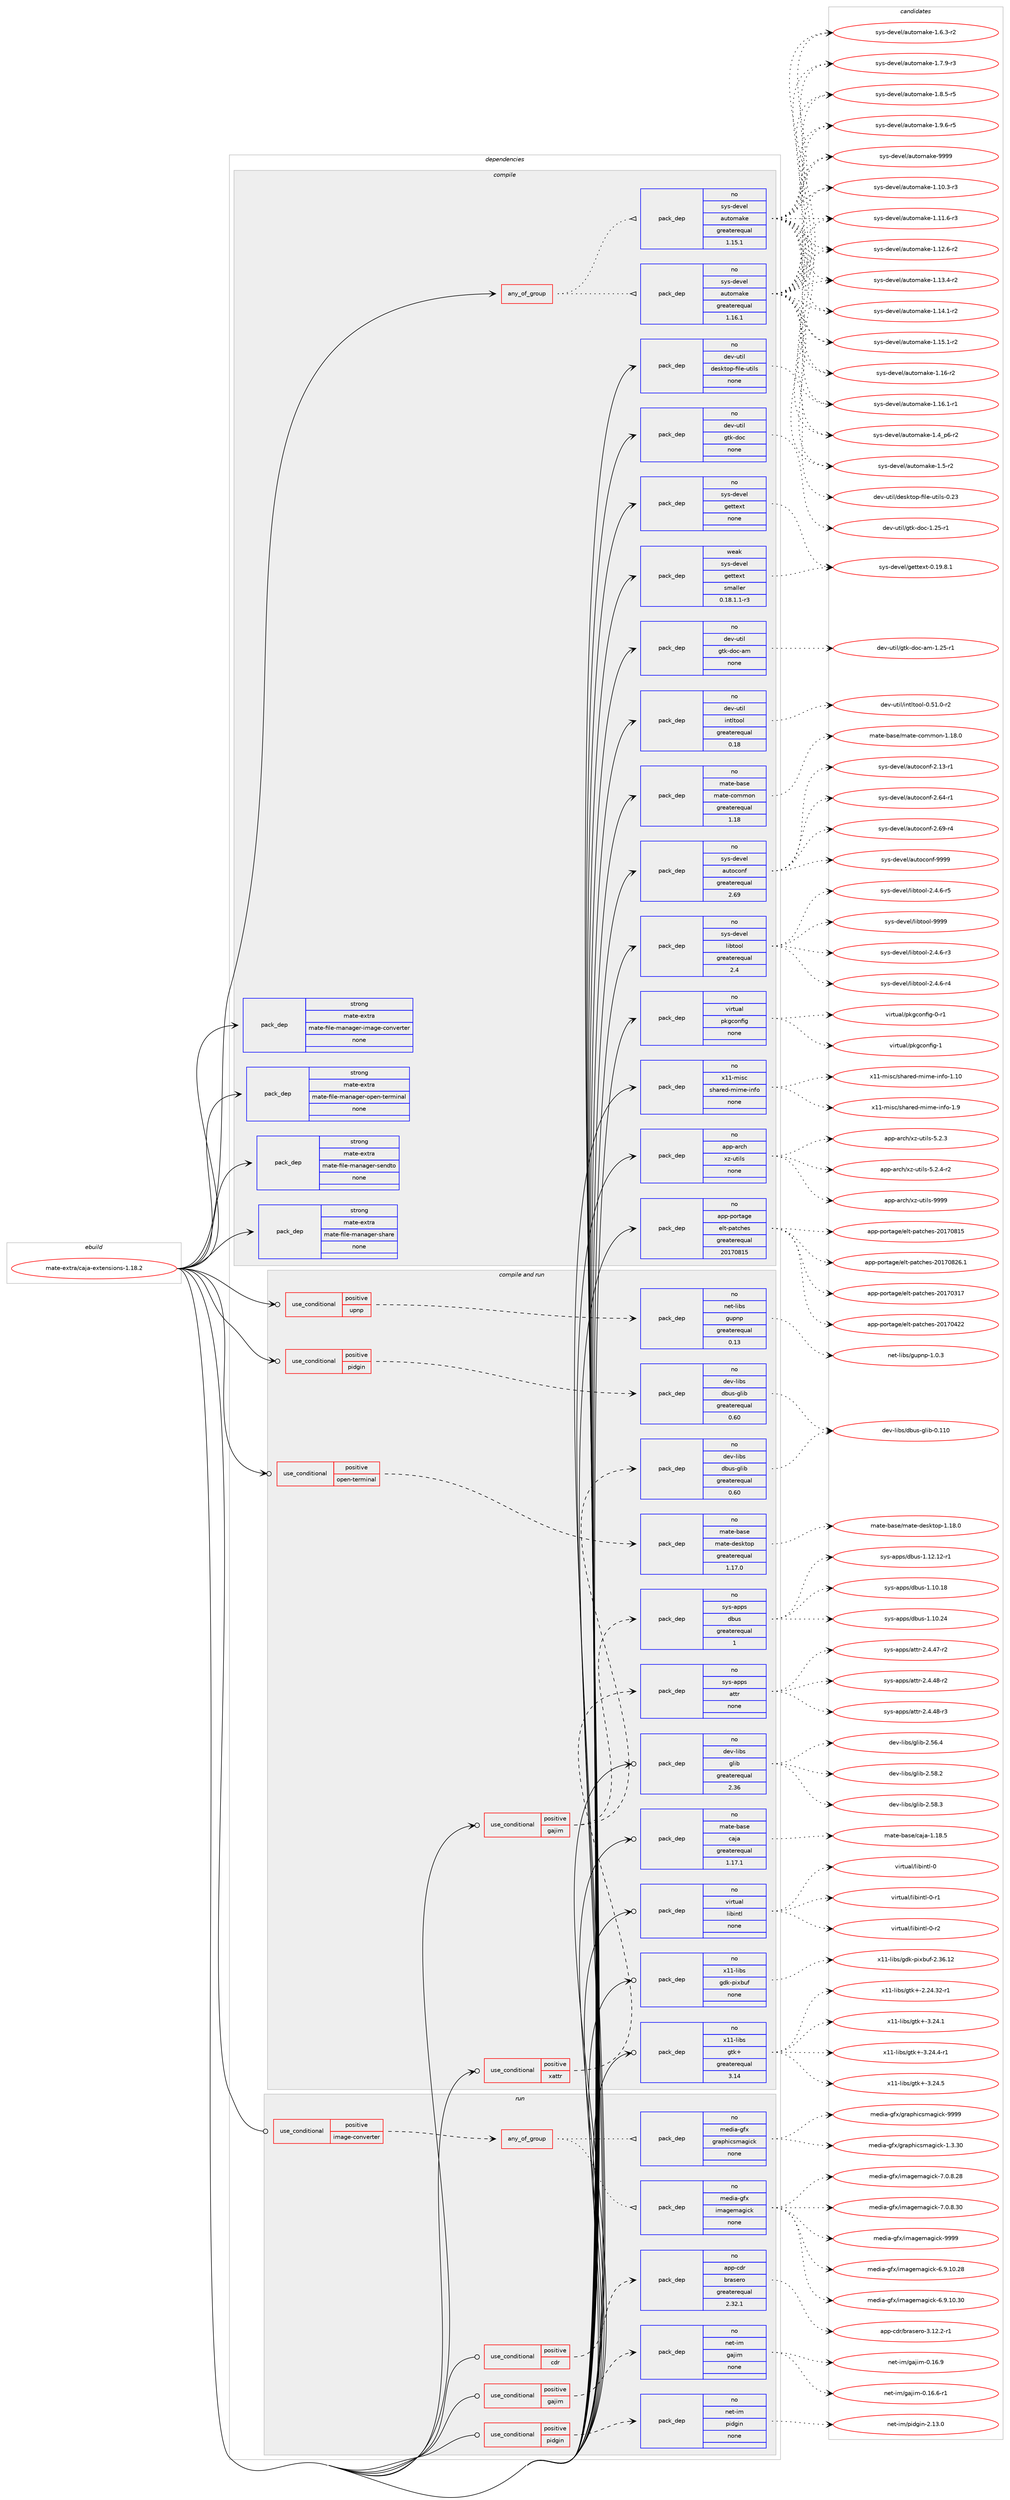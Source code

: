 digraph prolog {

# *************
# Graph options
# *************

newrank=true;
concentrate=true;
compound=true;
graph [rankdir=LR,fontname=Helvetica,fontsize=10,ranksep=1.5];#, ranksep=2.5, nodesep=0.2];
edge  [arrowhead=vee];
node  [fontname=Helvetica,fontsize=10];

# **********
# The ebuild
# **********

subgraph cluster_leftcol {
color=gray;
rank=same;
label=<<i>ebuild</i>>;
id [label="mate-extra/caja-extensions-1.18.2", color=red, width=4, href="../mate-extra/caja-extensions-1.18.2.svg"];
}

# ****************
# The dependencies
# ****************

subgraph cluster_midcol {
color=gray;
label=<<i>dependencies</i>>;
subgraph cluster_compile {
fillcolor="#eeeeee";
style=filled;
label=<<i>compile</i>>;
subgraph any24506 {
dependency1598253 [label=<<TABLE BORDER="0" CELLBORDER="1" CELLSPACING="0" CELLPADDING="4"><TR><TD CELLPADDING="10">any_of_group</TD></TR></TABLE>>, shape=none, color=red];subgraph pack1141616 {
dependency1598254 [label=<<TABLE BORDER="0" CELLBORDER="1" CELLSPACING="0" CELLPADDING="4" WIDTH="220"><TR><TD ROWSPAN="6" CELLPADDING="30">pack_dep</TD></TR><TR><TD WIDTH="110">no</TD></TR><TR><TD>sys-devel</TD></TR><TR><TD>automake</TD></TR><TR><TD>greaterequal</TD></TR><TR><TD>1.16.1</TD></TR></TABLE>>, shape=none, color=blue];
}
dependency1598253:e -> dependency1598254:w [weight=20,style="dotted",arrowhead="oinv"];
subgraph pack1141617 {
dependency1598255 [label=<<TABLE BORDER="0" CELLBORDER="1" CELLSPACING="0" CELLPADDING="4" WIDTH="220"><TR><TD ROWSPAN="6" CELLPADDING="30">pack_dep</TD></TR><TR><TD WIDTH="110">no</TD></TR><TR><TD>sys-devel</TD></TR><TR><TD>automake</TD></TR><TR><TD>greaterequal</TD></TR><TR><TD>1.15.1</TD></TR></TABLE>>, shape=none, color=blue];
}
dependency1598253:e -> dependency1598255:w [weight=20,style="dotted",arrowhead="oinv"];
}
id:e -> dependency1598253:w [weight=20,style="solid",arrowhead="vee"];
subgraph pack1141618 {
dependency1598256 [label=<<TABLE BORDER="0" CELLBORDER="1" CELLSPACING="0" CELLPADDING="4" WIDTH="220"><TR><TD ROWSPAN="6" CELLPADDING="30">pack_dep</TD></TR><TR><TD WIDTH="110">no</TD></TR><TR><TD>app-arch</TD></TR><TR><TD>xz-utils</TD></TR><TR><TD>none</TD></TR><TR><TD></TD></TR></TABLE>>, shape=none, color=blue];
}
id:e -> dependency1598256:w [weight=20,style="solid",arrowhead="vee"];
subgraph pack1141619 {
dependency1598257 [label=<<TABLE BORDER="0" CELLBORDER="1" CELLSPACING="0" CELLPADDING="4" WIDTH="220"><TR><TD ROWSPAN="6" CELLPADDING="30">pack_dep</TD></TR><TR><TD WIDTH="110">no</TD></TR><TR><TD>app-portage</TD></TR><TR><TD>elt-patches</TD></TR><TR><TD>greaterequal</TD></TR><TR><TD>20170815</TD></TR></TABLE>>, shape=none, color=blue];
}
id:e -> dependency1598257:w [weight=20,style="solid",arrowhead="vee"];
subgraph pack1141620 {
dependency1598258 [label=<<TABLE BORDER="0" CELLBORDER="1" CELLSPACING="0" CELLPADDING="4" WIDTH="220"><TR><TD ROWSPAN="6" CELLPADDING="30">pack_dep</TD></TR><TR><TD WIDTH="110">no</TD></TR><TR><TD>dev-util</TD></TR><TR><TD>desktop-file-utils</TD></TR><TR><TD>none</TD></TR><TR><TD></TD></TR></TABLE>>, shape=none, color=blue];
}
id:e -> dependency1598258:w [weight=20,style="solid",arrowhead="vee"];
subgraph pack1141621 {
dependency1598259 [label=<<TABLE BORDER="0" CELLBORDER="1" CELLSPACING="0" CELLPADDING="4" WIDTH="220"><TR><TD ROWSPAN="6" CELLPADDING="30">pack_dep</TD></TR><TR><TD WIDTH="110">no</TD></TR><TR><TD>dev-util</TD></TR><TR><TD>gtk-doc</TD></TR><TR><TD>none</TD></TR><TR><TD></TD></TR></TABLE>>, shape=none, color=blue];
}
id:e -> dependency1598259:w [weight=20,style="solid",arrowhead="vee"];
subgraph pack1141622 {
dependency1598260 [label=<<TABLE BORDER="0" CELLBORDER="1" CELLSPACING="0" CELLPADDING="4" WIDTH="220"><TR><TD ROWSPAN="6" CELLPADDING="30">pack_dep</TD></TR><TR><TD WIDTH="110">no</TD></TR><TR><TD>dev-util</TD></TR><TR><TD>gtk-doc-am</TD></TR><TR><TD>none</TD></TR><TR><TD></TD></TR></TABLE>>, shape=none, color=blue];
}
id:e -> dependency1598260:w [weight=20,style="solid",arrowhead="vee"];
subgraph pack1141623 {
dependency1598261 [label=<<TABLE BORDER="0" CELLBORDER="1" CELLSPACING="0" CELLPADDING="4" WIDTH="220"><TR><TD ROWSPAN="6" CELLPADDING="30">pack_dep</TD></TR><TR><TD WIDTH="110">no</TD></TR><TR><TD>dev-util</TD></TR><TR><TD>intltool</TD></TR><TR><TD>greaterequal</TD></TR><TR><TD>0.18</TD></TR></TABLE>>, shape=none, color=blue];
}
id:e -> dependency1598261:w [weight=20,style="solid",arrowhead="vee"];
subgraph pack1141624 {
dependency1598262 [label=<<TABLE BORDER="0" CELLBORDER="1" CELLSPACING="0" CELLPADDING="4" WIDTH="220"><TR><TD ROWSPAN="6" CELLPADDING="30">pack_dep</TD></TR><TR><TD WIDTH="110">no</TD></TR><TR><TD>mate-base</TD></TR><TR><TD>mate-common</TD></TR><TR><TD>greaterequal</TD></TR><TR><TD>1.18</TD></TR></TABLE>>, shape=none, color=blue];
}
id:e -> dependency1598262:w [weight=20,style="solid",arrowhead="vee"];
subgraph pack1141625 {
dependency1598263 [label=<<TABLE BORDER="0" CELLBORDER="1" CELLSPACING="0" CELLPADDING="4" WIDTH="220"><TR><TD ROWSPAN="6" CELLPADDING="30">pack_dep</TD></TR><TR><TD WIDTH="110">no</TD></TR><TR><TD>sys-devel</TD></TR><TR><TD>autoconf</TD></TR><TR><TD>greaterequal</TD></TR><TR><TD>2.69</TD></TR></TABLE>>, shape=none, color=blue];
}
id:e -> dependency1598263:w [weight=20,style="solid",arrowhead="vee"];
subgraph pack1141626 {
dependency1598264 [label=<<TABLE BORDER="0" CELLBORDER="1" CELLSPACING="0" CELLPADDING="4" WIDTH="220"><TR><TD ROWSPAN="6" CELLPADDING="30">pack_dep</TD></TR><TR><TD WIDTH="110">no</TD></TR><TR><TD>sys-devel</TD></TR><TR><TD>gettext</TD></TR><TR><TD>none</TD></TR><TR><TD></TD></TR></TABLE>>, shape=none, color=blue];
}
id:e -> dependency1598264:w [weight=20,style="solid",arrowhead="vee"];
subgraph pack1141627 {
dependency1598265 [label=<<TABLE BORDER="0" CELLBORDER="1" CELLSPACING="0" CELLPADDING="4" WIDTH="220"><TR><TD ROWSPAN="6" CELLPADDING="30">pack_dep</TD></TR><TR><TD WIDTH="110">no</TD></TR><TR><TD>sys-devel</TD></TR><TR><TD>libtool</TD></TR><TR><TD>greaterequal</TD></TR><TR><TD>2.4</TD></TR></TABLE>>, shape=none, color=blue];
}
id:e -> dependency1598265:w [weight=20,style="solid",arrowhead="vee"];
subgraph pack1141628 {
dependency1598266 [label=<<TABLE BORDER="0" CELLBORDER="1" CELLSPACING="0" CELLPADDING="4" WIDTH="220"><TR><TD ROWSPAN="6" CELLPADDING="30">pack_dep</TD></TR><TR><TD WIDTH="110">no</TD></TR><TR><TD>virtual</TD></TR><TR><TD>pkgconfig</TD></TR><TR><TD>none</TD></TR><TR><TD></TD></TR></TABLE>>, shape=none, color=blue];
}
id:e -> dependency1598266:w [weight=20,style="solid",arrowhead="vee"];
subgraph pack1141629 {
dependency1598267 [label=<<TABLE BORDER="0" CELLBORDER="1" CELLSPACING="0" CELLPADDING="4" WIDTH="220"><TR><TD ROWSPAN="6" CELLPADDING="30">pack_dep</TD></TR><TR><TD WIDTH="110">no</TD></TR><TR><TD>x11-misc</TD></TR><TR><TD>shared-mime-info</TD></TR><TR><TD>none</TD></TR><TR><TD></TD></TR></TABLE>>, shape=none, color=blue];
}
id:e -> dependency1598267:w [weight=20,style="solid",arrowhead="vee"];
subgraph pack1141630 {
dependency1598268 [label=<<TABLE BORDER="0" CELLBORDER="1" CELLSPACING="0" CELLPADDING="4" WIDTH="220"><TR><TD ROWSPAN="6" CELLPADDING="30">pack_dep</TD></TR><TR><TD WIDTH="110">strong</TD></TR><TR><TD>mate-extra</TD></TR><TR><TD>mate-file-manager-image-converter</TD></TR><TR><TD>none</TD></TR><TR><TD></TD></TR></TABLE>>, shape=none, color=blue];
}
id:e -> dependency1598268:w [weight=20,style="solid",arrowhead="vee"];
subgraph pack1141631 {
dependency1598269 [label=<<TABLE BORDER="0" CELLBORDER="1" CELLSPACING="0" CELLPADDING="4" WIDTH="220"><TR><TD ROWSPAN="6" CELLPADDING="30">pack_dep</TD></TR><TR><TD WIDTH="110">strong</TD></TR><TR><TD>mate-extra</TD></TR><TR><TD>mate-file-manager-open-terminal</TD></TR><TR><TD>none</TD></TR><TR><TD></TD></TR></TABLE>>, shape=none, color=blue];
}
id:e -> dependency1598269:w [weight=20,style="solid",arrowhead="vee"];
subgraph pack1141632 {
dependency1598270 [label=<<TABLE BORDER="0" CELLBORDER="1" CELLSPACING="0" CELLPADDING="4" WIDTH="220"><TR><TD ROWSPAN="6" CELLPADDING="30">pack_dep</TD></TR><TR><TD WIDTH="110">strong</TD></TR><TR><TD>mate-extra</TD></TR><TR><TD>mate-file-manager-sendto</TD></TR><TR><TD>none</TD></TR><TR><TD></TD></TR></TABLE>>, shape=none, color=blue];
}
id:e -> dependency1598270:w [weight=20,style="solid",arrowhead="vee"];
subgraph pack1141633 {
dependency1598271 [label=<<TABLE BORDER="0" CELLBORDER="1" CELLSPACING="0" CELLPADDING="4" WIDTH="220"><TR><TD ROWSPAN="6" CELLPADDING="30">pack_dep</TD></TR><TR><TD WIDTH="110">strong</TD></TR><TR><TD>mate-extra</TD></TR><TR><TD>mate-file-manager-share</TD></TR><TR><TD>none</TD></TR><TR><TD></TD></TR></TABLE>>, shape=none, color=blue];
}
id:e -> dependency1598271:w [weight=20,style="solid",arrowhead="vee"];
subgraph pack1141634 {
dependency1598272 [label=<<TABLE BORDER="0" CELLBORDER="1" CELLSPACING="0" CELLPADDING="4" WIDTH="220"><TR><TD ROWSPAN="6" CELLPADDING="30">pack_dep</TD></TR><TR><TD WIDTH="110">weak</TD></TR><TR><TD>sys-devel</TD></TR><TR><TD>gettext</TD></TR><TR><TD>smaller</TD></TR><TR><TD>0.18.1.1-r3</TD></TR></TABLE>>, shape=none, color=blue];
}
id:e -> dependency1598272:w [weight=20,style="solid",arrowhead="vee"];
}
subgraph cluster_compileandrun {
fillcolor="#eeeeee";
style=filled;
label=<<i>compile and run</i>>;
subgraph cond431485 {
dependency1598273 [label=<<TABLE BORDER="0" CELLBORDER="1" CELLSPACING="0" CELLPADDING="4"><TR><TD ROWSPAN="3" CELLPADDING="10">use_conditional</TD></TR><TR><TD>positive</TD></TR><TR><TD>gajim</TD></TR></TABLE>>, shape=none, color=red];
subgraph pack1141635 {
dependency1598274 [label=<<TABLE BORDER="0" CELLBORDER="1" CELLSPACING="0" CELLPADDING="4" WIDTH="220"><TR><TD ROWSPAN="6" CELLPADDING="30">pack_dep</TD></TR><TR><TD WIDTH="110">no</TD></TR><TR><TD>dev-libs</TD></TR><TR><TD>dbus-glib</TD></TR><TR><TD>greaterequal</TD></TR><TR><TD>0.60</TD></TR></TABLE>>, shape=none, color=blue];
}
dependency1598273:e -> dependency1598274:w [weight=20,style="dashed",arrowhead="vee"];
subgraph pack1141636 {
dependency1598275 [label=<<TABLE BORDER="0" CELLBORDER="1" CELLSPACING="0" CELLPADDING="4" WIDTH="220"><TR><TD ROWSPAN="6" CELLPADDING="30">pack_dep</TD></TR><TR><TD WIDTH="110">no</TD></TR><TR><TD>sys-apps</TD></TR><TR><TD>dbus</TD></TR><TR><TD>greaterequal</TD></TR><TR><TD>1</TD></TR></TABLE>>, shape=none, color=blue];
}
dependency1598273:e -> dependency1598275:w [weight=20,style="dashed",arrowhead="vee"];
}
id:e -> dependency1598273:w [weight=20,style="solid",arrowhead="odotvee"];
subgraph cond431486 {
dependency1598276 [label=<<TABLE BORDER="0" CELLBORDER="1" CELLSPACING="0" CELLPADDING="4"><TR><TD ROWSPAN="3" CELLPADDING="10">use_conditional</TD></TR><TR><TD>positive</TD></TR><TR><TD>open-terminal</TD></TR></TABLE>>, shape=none, color=red];
subgraph pack1141637 {
dependency1598277 [label=<<TABLE BORDER="0" CELLBORDER="1" CELLSPACING="0" CELLPADDING="4" WIDTH="220"><TR><TD ROWSPAN="6" CELLPADDING="30">pack_dep</TD></TR><TR><TD WIDTH="110">no</TD></TR><TR><TD>mate-base</TD></TR><TR><TD>mate-desktop</TD></TR><TR><TD>greaterequal</TD></TR><TR><TD>1.17.0</TD></TR></TABLE>>, shape=none, color=blue];
}
dependency1598276:e -> dependency1598277:w [weight=20,style="dashed",arrowhead="vee"];
}
id:e -> dependency1598276:w [weight=20,style="solid",arrowhead="odotvee"];
subgraph cond431487 {
dependency1598278 [label=<<TABLE BORDER="0" CELLBORDER="1" CELLSPACING="0" CELLPADDING="4"><TR><TD ROWSPAN="3" CELLPADDING="10">use_conditional</TD></TR><TR><TD>positive</TD></TR><TR><TD>pidgin</TD></TR></TABLE>>, shape=none, color=red];
subgraph pack1141638 {
dependency1598279 [label=<<TABLE BORDER="0" CELLBORDER="1" CELLSPACING="0" CELLPADDING="4" WIDTH="220"><TR><TD ROWSPAN="6" CELLPADDING="30">pack_dep</TD></TR><TR><TD WIDTH="110">no</TD></TR><TR><TD>dev-libs</TD></TR><TR><TD>dbus-glib</TD></TR><TR><TD>greaterequal</TD></TR><TR><TD>0.60</TD></TR></TABLE>>, shape=none, color=blue];
}
dependency1598278:e -> dependency1598279:w [weight=20,style="dashed",arrowhead="vee"];
}
id:e -> dependency1598278:w [weight=20,style="solid",arrowhead="odotvee"];
subgraph cond431488 {
dependency1598280 [label=<<TABLE BORDER="0" CELLBORDER="1" CELLSPACING="0" CELLPADDING="4"><TR><TD ROWSPAN="3" CELLPADDING="10">use_conditional</TD></TR><TR><TD>positive</TD></TR><TR><TD>upnp</TD></TR></TABLE>>, shape=none, color=red];
subgraph pack1141639 {
dependency1598281 [label=<<TABLE BORDER="0" CELLBORDER="1" CELLSPACING="0" CELLPADDING="4" WIDTH="220"><TR><TD ROWSPAN="6" CELLPADDING="30">pack_dep</TD></TR><TR><TD WIDTH="110">no</TD></TR><TR><TD>net-libs</TD></TR><TR><TD>gupnp</TD></TR><TR><TD>greaterequal</TD></TR><TR><TD>0.13</TD></TR></TABLE>>, shape=none, color=blue];
}
dependency1598280:e -> dependency1598281:w [weight=20,style="dashed",arrowhead="vee"];
}
id:e -> dependency1598280:w [weight=20,style="solid",arrowhead="odotvee"];
subgraph cond431489 {
dependency1598282 [label=<<TABLE BORDER="0" CELLBORDER="1" CELLSPACING="0" CELLPADDING="4"><TR><TD ROWSPAN="3" CELLPADDING="10">use_conditional</TD></TR><TR><TD>positive</TD></TR><TR><TD>xattr</TD></TR></TABLE>>, shape=none, color=red];
subgraph pack1141640 {
dependency1598283 [label=<<TABLE BORDER="0" CELLBORDER="1" CELLSPACING="0" CELLPADDING="4" WIDTH="220"><TR><TD ROWSPAN="6" CELLPADDING="30">pack_dep</TD></TR><TR><TD WIDTH="110">no</TD></TR><TR><TD>sys-apps</TD></TR><TR><TD>attr</TD></TR><TR><TD>none</TD></TR><TR><TD></TD></TR></TABLE>>, shape=none, color=blue];
}
dependency1598282:e -> dependency1598283:w [weight=20,style="dashed",arrowhead="vee"];
}
id:e -> dependency1598282:w [weight=20,style="solid",arrowhead="odotvee"];
subgraph pack1141641 {
dependency1598284 [label=<<TABLE BORDER="0" CELLBORDER="1" CELLSPACING="0" CELLPADDING="4" WIDTH="220"><TR><TD ROWSPAN="6" CELLPADDING="30">pack_dep</TD></TR><TR><TD WIDTH="110">no</TD></TR><TR><TD>dev-libs</TD></TR><TR><TD>glib</TD></TR><TR><TD>greaterequal</TD></TR><TR><TD>2.36</TD></TR></TABLE>>, shape=none, color=blue];
}
id:e -> dependency1598284:w [weight=20,style="solid",arrowhead="odotvee"];
subgraph pack1141642 {
dependency1598285 [label=<<TABLE BORDER="0" CELLBORDER="1" CELLSPACING="0" CELLPADDING="4" WIDTH="220"><TR><TD ROWSPAN="6" CELLPADDING="30">pack_dep</TD></TR><TR><TD WIDTH="110">no</TD></TR><TR><TD>mate-base</TD></TR><TR><TD>caja</TD></TR><TR><TD>greaterequal</TD></TR><TR><TD>1.17.1</TD></TR></TABLE>>, shape=none, color=blue];
}
id:e -> dependency1598285:w [weight=20,style="solid",arrowhead="odotvee"];
subgraph pack1141643 {
dependency1598286 [label=<<TABLE BORDER="0" CELLBORDER="1" CELLSPACING="0" CELLPADDING="4" WIDTH="220"><TR><TD ROWSPAN="6" CELLPADDING="30">pack_dep</TD></TR><TR><TD WIDTH="110">no</TD></TR><TR><TD>virtual</TD></TR><TR><TD>libintl</TD></TR><TR><TD>none</TD></TR><TR><TD></TD></TR></TABLE>>, shape=none, color=blue];
}
id:e -> dependency1598286:w [weight=20,style="solid",arrowhead="odotvee"];
subgraph pack1141644 {
dependency1598287 [label=<<TABLE BORDER="0" CELLBORDER="1" CELLSPACING="0" CELLPADDING="4" WIDTH="220"><TR><TD ROWSPAN="6" CELLPADDING="30">pack_dep</TD></TR><TR><TD WIDTH="110">no</TD></TR><TR><TD>x11-libs</TD></TR><TR><TD>gdk-pixbuf</TD></TR><TR><TD>none</TD></TR><TR><TD></TD></TR></TABLE>>, shape=none, color=blue];
}
id:e -> dependency1598287:w [weight=20,style="solid",arrowhead="odotvee"];
subgraph pack1141645 {
dependency1598288 [label=<<TABLE BORDER="0" CELLBORDER="1" CELLSPACING="0" CELLPADDING="4" WIDTH="220"><TR><TD ROWSPAN="6" CELLPADDING="30">pack_dep</TD></TR><TR><TD WIDTH="110">no</TD></TR><TR><TD>x11-libs</TD></TR><TR><TD>gtk+</TD></TR><TR><TD>greaterequal</TD></TR><TR><TD>3.14</TD></TR></TABLE>>, shape=none, color=blue];
}
id:e -> dependency1598288:w [weight=20,style="solid",arrowhead="odotvee"];
}
subgraph cluster_run {
fillcolor="#eeeeee";
style=filled;
label=<<i>run</i>>;
subgraph cond431490 {
dependency1598289 [label=<<TABLE BORDER="0" CELLBORDER="1" CELLSPACING="0" CELLPADDING="4"><TR><TD ROWSPAN="3" CELLPADDING="10">use_conditional</TD></TR><TR><TD>positive</TD></TR><TR><TD>cdr</TD></TR></TABLE>>, shape=none, color=red];
subgraph pack1141646 {
dependency1598290 [label=<<TABLE BORDER="0" CELLBORDER="1" CELLSPACING="0" CELLPADDING="4" WIDTH="220"><TR><TD ROWSPAN="6" CELLPADDING="30">pack_dep</TD></TR><TR><TD WIDTH="110">no</TD></TR><TR><TD>app-cdr</TD></TR><TR><TD>brasero</TD></TR><TR><TD>greaterequal</TD></TR><TR><TD>2.32.1</TD></TR></TABLE>>, shape=none, color=blue];
}
dependency1598289:e -> dependency1598290:w [weight=20,style="dashed",arrowhead="vee"];
}
id:e -> dependency1598289:w [weight=20,style="solid",arrowhead="odot"];
subgraph cond431491 {
dependency1598291 [label=<<TABLE BORDER="0" CELLBORDER="1" CELLSPACING="0" CELLPADDING="4"><TR><TD ROWSPAN="3" CELLPADDING="10">use_conditional</TD></TR><TR><TD>positive</TD></TR><TR><TD>gajim</TD></TR></TABLE>>, shape=none, color=red];
subgraph pack1141647 {
dependency1598292 [label=<<TABLE BORDER="0" CELLBORDER="1" CELLSPACING="0" CELLPADDING="4" WIDTH="220"><TR><TD ROWSPAN="6" CELLPADDING="30">pack_dep</TD></TR><TR><TD WIDTH="110">no</TD></TR><TR><TD>net-im</TD></TR><TR><TD>gajim</TD></TR><TR><TD>none</TD></TR><TR><TD></TD></TR></TABLE>>, shape=none, color=blue];
}
dependency1598291:e -> dependency1598292:w [weight=20,style="dashed",arrowhead="vee"];
}
id:e -> dependency1598291:w [weight=20,style="solid",arrowhead="odot"];
subgraph cond431492 {
dependency1598293 [label=<<TABLE BORDER="0" CELLBORDER="1" CELLSPACING="0" CELLPADDING="4"><TR><TD ROWSPAN="3" CELLPADDING="10">use_conditional</TD></TR><TR><TD>positive</TD></TR><TR><TD>image-converter</TD></TR></TABLE>>, shape=none, color=red];
subgraph any24507 {
dependency1598294 [label=<<TABLE BORDER="0" CELLBORDER="1" CELLSPACING="0" CELLPADDING="4"><TR><TD CELLPADDING="10">any_of_group</TD></TR></TABLE>>, shape=none, color=red];subgraph pack1141648 {
dependency1598295 [label=<<TABLE BORDER="0" CELLBORDER="1" CELLSPACING="0" CELLPADDING="4" WIDTH="220"><TR><TD ROWSPAN="6" CELLPADDING="30">pack_dep</TD></TR><TR><TD WIDTH="110">no</TD></TR><TR><TD>media-gfx</TD></TR><TR><TD>imagemagick</TD></TR><TR><TD>none</TD></TR><TR><TD></TD></TR></TABLE>>, shape=none, color=blue];
}
dependency1598294:e -> dependency1598295:w [weight=20,style="dotted",arrowhead="oinv"];
subgraph pack1141649 {
dependency1598296 [label=<<TABLE BORDER="0" CELLBORDER="1" CELLSPACING="0" CELLPADDING="4" WIDTH="220"><TR><TD ROWSPAN="6" CELLPADDING="30">pack_dep</TD></TR><TR><TD WIDTH="110">no</TD></TR><TR><TD>media-gfx</TD></TR><TR><TD>graphicsmagick</TD></TR><TR><TD>none</TD></TR><TR><TD></TD></TR></TABLE>>, shape=none, color=blue];
}
dependency1598294:e -> dependency1598296:w [weight=20,style="dotted",arrowhead="oinv"];
}
dependency1598293:e -> dependency1598294:w [weight=20,style="dashed",arrowhead="vee"];
}
id:e -> dependency1598293:w [weight=20,style="solid",arrowhead="odot"];
subgraph cond431493 {
dependency1598297 [label=<<TABLE BORDER="0" CELLBORDER="1" CELLSPACING="0" CELLPADDING="4"><TR><TD ROWSPAN="3" CELLPADDING="10">use_conditional</TD></TR><TR><TD>positive</TD></TR><TR><TD>pidgin</TD></TR></TABLE>>, shape=none, color=red];
subgraph pack1141650 {
dependency1598298 [label=<<TABLE BORDER="0" CELLBORDER="1" CELLSPACING="0" CELLPADDING="4" WIDTH="220"><TR><TD ROWSPAN="6" CELLPADDING="30">pack_dep</TD></TR><TR><TD WIDTH="110">no</TD></TR><TR><TD>net-im</TD></TR><TR><TD>pidgin</TD></TR><TR><TD>none</TD></TR><TR><TD></TD></TR></TABLE>>, shape=none, color=blue];
}
dependency1598297:e -> dependency1598298:w [weight=20,style="dashed",arrowhead="vee"];
}
id:e -> dependency1598297:w [weight=20,style="solid",arrowhead="odot"];
}
}

# **************
# The candidates
# **************

subgraph cluster_choices {
rank=same;
color=gray;
label=<<i>candidates</i>>;

subgraph choice1141616 {
color=black;
nodesep=1;
choice11512111545100101118101108479711711611110997107101454946494846514511451 [label="sys-devel/automake-1.10.3-r3", color=red, width=4,href="../sys-devel/automake-1.10.3-r3.svg"];
choice11512111545100101118101108479711711611110997107101454946494946544511451 [label="sys-devel/automake-1.11.6-r3", color=red, width=4,href="../sys-devel/automake-1.11.6-r3.svg"];
choice11512111545100101118101108479711711611110997107101454946495046544511450 [label="sys-devel/automake-1.12.6-r2", color=red, width=4,href="../sys-devel/automake-1.12.6-r2.svg"];
choice11512111545100101118101108479711711611110997107101454946495146524511450 [label="sys-devel/automake-1.13.4-r2", color=red, width=4,href="../sys-devel/automake-1.13.4-r2.svg"];
choice11512111545100101118101108479711711611110997107101454946495246494511450 [label="sys-devel/automake-1.14.1-r2", color=red, width=4,href="../sys-devel/automake-1.14.1-r2.svg"];
choice11512111545100101118101108479711711611110997107101454946495346494511450 [label="sys-devel/automake-1.15.1-r2", color=red, width=4,href="../sys-devel/automake-1.15.1-r2.svg"];
choice1151211154510010111810110847971171161111099710710145494649544511450 [label="sys-devel/automake-1.16-r2", color=red, width=4,href="../sys-devel/automake-1.16-r2.svg"];
choice11512111545100101118101108479711711611110997107101454946495446494511449 [label="sys-devel/automake-1.16.1-r1", color=red, width=4,href="../sys-devel/automake-1.16.1-r1.svg"];
choice115121115451001011181011084797117116111109971071014549465295112544511450 [label="sys-devel/automake-1.4_p6-r2", color=red, width=4,href="../sys-devel/automake-1.4_p6-r2.svg"];
choice11512111545100101118101108479711711611110997107101454946534511450 [label="sys-devel/automake-1.5-r2", color=red, width=4,href="../sys-devel/automake-1.5-r2.svg"];
choice115121115451001011181011084797117116111109971071014549465446514511450 [label="sys-devel/automake-1.6.3-r2", color=red, width=4,href="../sys-devel/automake-1.6.3-r2.svg"];
choice115121115451001011181011084797117116111109971071014549465546574511451 [label="sys-devel/automake-1.7.9-r3", color=red, width=4,href="../sys-devel/automake-1.7.9-r3.svg"];
choice115121115451001011181011084797117116111109971071014549465646534511453 [label="sys-devel/automake-1.8.5-r5", color=red, width=4,href="../sys-devel/automake-1.8.5-r5.svg"];
choice115121115451001011181011084797117116111109971071014549465746544511453 [label="sys-devel/automake-1.9.6-r5", color=red, width=4,href="../sys-devel/automake-1.9.6-r5.svg"];
choice115121115451001011181011084797117116111109971071014557575757 [label="sys-devel/automake-9999", color=red, width=4,href="../sys-devel/automake-9999.svg"];
dependency1598254:e -> choice11512111545100101118101108479711711611110997107101454946494846514511451:w [style=dotted,weight="100"];
dependency1598254:e -> choice11512111545100101118101108479711711611110997107101454946494946544511451:w [style=dotted,weight="100"];
dependency1598254:e -> choice11512111545100101118101108479711711611110997107101454946495046544511450:w [style=dotted,weight="100"];
dependency1598254:e -> choice11512111545100101118101108479711711611110997107101454946495146524511450:w [style=dotted,weight="100"];
dependency1598254:e -> choice11512111545100101118101108479711711611110997107101454946495246494511450:w [style=dotted,weight="100"];
dependency1598254:e -> choice11512111545100101118101108479711711611110997107101454946495346494511450:w [style=dotted,weight="100"];
dependency1598254:e -> choice1151211154510010111810110847971171161111099710710145494649544511450:w [style=dotted,weight="100"];
dependency1598254:e -> choice11512111545100101118101108479711711611110997107101454946495446494511449:w [style=dotted,weight="100"];
dependency1598254:e -> choice115121115451001011181011084797117116111109971071014549465295112544511450:w [style=dotted,weight="100"];
dependency1598254:e -> choice11512111545100101118101108479711711611110997107101454946534511450:w [style=dotted,weight="100"];
dependency1598254:e -> choice115121115451001011181011084797117116111109971071014549465446514511450:w [style=dotted,weight="100"];
dependency1598254:e -> choice115121115451001011181011084797117116111109971071014549465546574511451:w [style=dotted,weight="100"];
dependency1598254:e -> choice115121115451001011181011084797117116111109971071014549465646534511453:w [style=dotted,weight="100"];
dependency1598254:e -> choice115121115451001011181011084797117116111109971071014549465746544511453:w [style=dotted,weight="100"];
dependency1598254:e -> choice115121115451001011181011084797117116111109971071014557575757:w [style=dotted,weight="100"];
}
subgraph choice1141617 {
color=black;
nodesep=1;
choice11512111545100101118101108479711711611110997107101454946494846514511451 [label="sys-devel/automake-1.10.3-r3", color=red, width=4,href="../sys-devel/automake-1.10.3-r3.svg"];
choice11512111545100101118101108479711711611110997107101454946494946544511451 [label="sys-devel/automake-1.11.6-r3", color=red, width=4,href="../sys-devel/automake-1.11.6-r3.svg"];
choice11512111545100101118101108479711711611110997107101454946495046544511450 [label="sys-devel/automake-1.12.6-r2", color=red, width=4,href="../sys-devel/automake-1.12.6-r2.svg"];
choice11512111545100101118101108479711711611110997107101454946495146524511450 [label="sys-devel/automake-1.13.4-r2", color=red, width=4,href="../sys-devel/automake-1.13.4-r2.svg"];
choice11512111545100101118101108479711711611110997107101454946495246494511450 [label="sys-devel/automake-1.14.1-r2", color=red, width=4,href="../sys-devel/automake-1.14.1-r2.svg"];
choice11512111545100101118101108479711711611110997107101454946495346494511450 [label="sys-devel/automake-1.15.1-r2", color=red, width=4,href="../sys-devel/automake-1.15.1-r2.svg"];
choice1151211154510010111810110847971171161111099710710145494649544511450 [label="sys-devel/automake-1.16-r2", color=red, width=4,href="../sys-devel/automake-1.16-r2.svg"];
choice11512111545100101118101108479711711611110997107101454946495446494511449 [label="sys-devel/automake-1.16.1-r1", color=red, width=4,href="../sys-devel/automake-1.16.1-r1.svg"];
choice115121115451001011181011084797117116111109971071014549465295112544511450 [label="sys-devel/automake-1.4_p6-r2", color=red, width=4,href="../sys-devel/automake-1.4_p6-r2.svg"];
choice11512111545100101118101108479711711611110997107101454946534511450 [label="sys-devel/automake-1.5-r2", color=red, width=4,href="../sys-devel/automake-1.5-r2.svg"];
choice115121115451001011181011084797117116111109971071014549465446514511450 [label="sys-devel/automake-1.6.3-r2", color=red, width=4,href="../sys-devel/automake-1.6.3-r2.svg"];
choice115121115451001011181011084797117116111109971071014549465546574511451 [label="sys-devel/automake-1.7.9-r3", color=red, width=4,href="../sys-devel/automake-1.7.9-r3.svg"];
choice115121115451001011181011084797117116111109971071014549465646534511453 [label="sys-devel/automake-1.8.5-r5", color=red, width=4,href="../sys-devel/automake-1.8.5-r5.svg"];
choice115121115451001011181011084797117116111109971071014549465746544511453 [label="sys-devel/automake-1.9.6-r5", color=red, width=4,href="../sys-devel/automake-1.9.6-r5.svg"];
choice115121115451001011181011084797117116111109971071014557575757 [label="sys-devel/automake-9999", color=red, width=4,href="../sys-devel/automake-9999.svg"];
dependency1598255:e -> choice11512111545100101118101108479711711611110997107101454946494846514511451:w [style=dotted,weight="100"];
dependency1598255:e -> choice11512111545100101118101108479711711611110997107101454946494946544511451:w [style=dotted,weight="100"];
dependency1598255:e -> choice11512111545100101118101108479711711611110997107101454946495046544511450:w [style=dotted,weight="100"];
dependency1598255:e -> choice11512111545100101118101108479711711611110997107101454946495146524511450:w [style=dotted,weight="100"];
dependency1598255:e -> choice11512111545100101118101108479711711611110997107101454946495246494511450:w [style=dotted,weight="100"];
dependency1598255:e -> choice11512111545100101118101108479711711611110997107101454946495346494511450:w [style=dotted,weight="100"];
dependency1598255:e -> choice1151211154510010111810110847971171161111099710710145494649544511450:w [style=dotted,weight="100"];
dependency1598255:e -> choice11512111545100101118101108479711711611110997107101454946495446494511449:w [style=dotted,weight="100"];
dependency1598255:e -> choice115121115451001011181011084797117116111109971071014549465295112544511450:w [style=dotted,weight="100"];
dependency1598255:e -> choice11512111545100101118101108479711711611110997107101454946534511450:w [style=dotted,weight="100"];
dependency1598255:e -> choice115121115451001011181011084797117116111109971071014549465446514511450:w [style=dotted,weight="100"];
dependency1598255:e -> choice115121115451001011181011084797117116111109971071014549465546574511451:w [style=dotted,weight="100"];
dependency1598255:e -> choice115121115451001011181011084797117116111109971071014549465646534511453:w [style=dotted,weight="100"];
dependency1598255:e -> choice115121115451001011181011084797117116111109971071014549465746544511453:w [style=dotted,weight="100"];
dependency1598255:e -> choice115121115451001011181011084797117116111109971071014557575757:w [style=dotted,weight="100"];
}
subgraph choice1141618 {
color=black;
nodesep=1;
choice971121124597114991044712012245117116105108115455346504651 [label="app-arch/xz-utils-5.2.3", color=red, width=4,href="../app-arch/xz-utils-5.2.3.svg"];
choice9711211245971149910447120122451171161051081154553465046524511450 [label="app-arch/xz-utils-5.2.4-r2", color=red, width=4,href="../app-arch/xz-utils-5.2.4-r2.svg"];
choice9711211245971149910447120122451171161051081154557575757 [label="app-arch/xz-utils-9999", color=red, width=4,href="../app-arch/xz-utils-9999.svg"];
dependency1598256:e -> choice971121124597114991044712012245117116105108115455346504651:w [style=dotted,weight="100"];
dependency1598256:e -> choice9711211245971149910447120122451171161051081154553465046524511450:w [style=dotted,weight="100"];
dependency1598256:e -> choice9711211245971149910447120122451171161051081154557575757:w [style=dotted,weight="100"];
}
subgraph choice1141619 {
color=black;
nodesep=1;
choice97112112451121111141169710310147101108116451129711699104101115455048495548514955 [label="app-portage/elt-patches-20170317", color=red, width=4,href="../app-portage/elt-patches-20170317.svg"];
choice97112112451121111141169710310147101108116451129711699104101115455048495548525050 [label="app-portage/elt-patches-20170422", color=red, width=4,href="../app-portage/elt-patches-20170422.svg"];
choice97112112451121111141169710310147101108116451129711699104101115455048495548564953 [label="app-portage/elt-patches-20170815", color=red, width=4,href="../app-portage/elt-patches-20170815.svg"];
choice971121124511211111411697103101471011081164511297116991041011154550484955485650544649 [label="app-portage/elt-patches-20170826.1", color=red, width=4,href="../app-portage/elt-patches-20170826.1.svg"];
dependency1598257:e -> choice97112112451121111141169710310147101108116451129711699104101115455048495548514955:w [style=dotted,weight="100"];
dependency1598257:e -> choice97112112451121111141169710310147101108116451129711699104101115455048495548525050:w [style=dotted,weight="100"];
dependency1598257:e -> choice97112112451121111141169710310147101108116451129711699104101115455048495548564953:w [style=dotted,weight="100"];
dependency1598257:e -> choice971121124511211111411697103101471011081164511297116991041011154550484955485650544649:w [style=dotted,weight="100"];
}
subgraph choice1141620 {
color=black;
nodesep=1;
choice100101118451171161051084710010111510711611111245102105108101451171161051081154548465051 [label="dev-util/desktop-file-utils-0.23", color=red, width=4,href="../dev-util/desktop-file-utils-0.23.svg"];
dependency1598258:e -> choice100101118451171161051084710010111510711611111245102105108101451171161051081154548465051:w [style=dotted,weight="100"];
}
subgraph choice1141621 {
color=black;
nodesep=1;
choice1001011184511711610510847103116107451001119945494650534511449 [label="dev-util/gtk-doc-1.25-r1", color=red, width=4,href="../dev-util/gtk-doc-1.25-r1.svg"];
dependency1598259:e -> choice1001011184511711610510847103116107451001119945494650534511449:w [style=dotted,weight="100"];
}
subgraph choice1141622 {
color=black;
nodesep=1;
choice10010111845117116105108471031161074510011199459710945494650534511449 [label="dev-util/gtk-doc-am-1.25-r1", color=red, width=4,href="../dev-util/gtk-doc-am-1.25-r1.svg"];
dependency1598260:e -> choice10010111845117116105108471031161074510011199459710945494650534511449:w [style=dotted,weight="100"];
}
subgraph choice1141623 {
color=black;
nodesep=1;
choice1001011184511711610510847105110116108116111111108454846534946484511450 [label="dev-util/intltool-0.51.0-r2", color=red, width=4,href="../dev-util/intltool-0.51.0-r2.svg"];
dependency1598261:e -> choice1001011184511711610510847105110116108116111111108454846534946484511450:w [style=dotted,weight="100"];
}
subgraph choice1141624 {
color=black;
nodesep=1;
choice109971161014598971151014710997116101459911110910911111045494649564648 [label="mate-base/mate-common-1.18.0", color=red, width=4,href="../mate-base/mate-common-1.18.0.svg"];
dependency1598262:e -> choice109971161014598971151014710997116101459911110910911111045494649564648:w [style=dotted,weight="100"];
}
subgraph choice1141625 {
color=black;
nodesep=1;
choice1151211154510010111810110847971171161119911111010245504649514511449 [label="sys-devel/autoconf-2.13-r1", color=red, width=4,href="../sys-devel/autoconf-2.13-r1.svg"];
choice1151211154510010111810110847971171161119911111010245504654524511449 [label="sys-devel/autoconf-2.64-r1", color=red, width=4,href="../sys-devel/autoconf-2.64-r1.svg"];
choice1151211154510010111810110847971171161119911111010245504654574511452 [label="sys-devel/autoconf-2.69-r4", color=red, width=4,href="../sys-devel/autoconf-2.69-r4.svg"];
choice115121115451001011181011084797117116111991111101024557575757 [label="sys-devel/autoconf-9999", color=red, width=4,href="../sys-devel/autoconf-9999.svg"];
dependency1598263:e -> choice1151211154510010111810110847971171161119911111010245504649514511449:w [style=dotted,weight="100"];
dependency1598263:e -> choice1151211154510010111810110847971171161119911111010245504654524511449:w [style=dotted,weight="100"];
dependency1598263:e -> choice1151211154510010111810110847971171161119911111010245504654574511452:w [style=dotted,weight="100"];
dependency1598263:e -> choice115121115451001011181011084797117116111991111101024557575757:w [style=dotted,weight="100"];
}
subgraph choice1141626 {
color=black;
nodesep=1;
choice1151211154510010111810110847103101116116101120116454846495746564649 [label="sys-devel/gettext-0.19.8.1", color=red, width=4,href="../sys-devel/gettext-0.19.8.1.svg"];
dependency1598264:e -> choice1151211154510010111810110847103101116116101120116454846495746564649:w [style=dotted,weight="100"];
}
subgraph choice1141627 {
color=black;
nodesep=1;
choice1151211154510010111810110847108105981161111111084550465246544511451 [label="sys-devel/libtool-2.4.6-r3", color=red, width=4,href="../sys-devel/libtool-2.4.6-r3.svg"];
choice1151211154510010111810110847108105981161111111084550465246544511452 [label="sys-devel/libtool-2.4.6-r4", color=red, width=4,href="../sys-devel/libtool-2.4.6-r4.svg"];
choice1151211154510010111810110847108105981161111111084550465246544511453 [label="sys-devel/libtool-2.4.6-r5", color=red, width=4,href="../sys-devel/libtool-2.4.6-r5.svg"];
choice1151211154510010111810110847108105981161111111084557575757 [label="sys-devel/libtool-9999", color=red, width=4,href="../sys-devel/libtool-9999.svg"];
dependency1598265:e -> choice1151211154510010111810110847108105981161111111084550465246544511451:w [style=dotted,weight="100"];
dependency1598265:e -> choice1151211154510010111810110847108105981161111111084550465246544511452:w [style=dotted,weight="100"];
dependency1598265:e -> choice1151211154510010111810110847108105981161111111084550465246544511453:w [style=dotted,weight="100"];
dependency1598265:e -> choice1151211154510010111810110847108105981161111111084557575757:w [style=dotted,weight="100"];
}
subgraph choice1141628 {
color=black;
nodesep=1;
choice11810511411611797108471121071039911111010210510345484511449 [label="virtual/pkgconfig-0-r1", color=red, width=4,href="../virtual/pkgconfig-0-r1.svg"];
choice1181051141161179710847112107103991111101021051034549 [label="virtual/pkgconfig-1", color=red, width=4,href="../virtual/pkgconfig-1.svg"];
dependency1598266:e -> choice11810511411611797108471121071039911111010210510345484511449:w [style=dotted,weight="100"];
dependency1598266:e -> choice1181051141161179710847112107103991111101021051034549:w [style=dotted,weight="100"];
}
subgraph choice1141629 {
color=black;
nodesep=1;
choice12049494510910511599471151049711410110045109105109101451051101021114549464948 [label="x11-misc/shared-mime-info-1.10", color=red, width=4,href="../x11-misc/shared-mime-info-1.10.svg"];
choice120494945109105115994711510497114101100451091051091014510511010211145494657 [label="x11-misc/shared-mime-info-1.9", color=red, width=4,href="../x11-misc/shared-mime-info-1.9.svg"];
dependency1598267:e -> choice12049494510910511599471151049711410110045109105109101451051101021114549464948:w [style=dotted,weight="100"];
dependency1598267:e -> choice120494945109105115994711510497114101100451091051091014510511010211145494657:w [style=dotted,weight="100"];
}
subgraph choice1141630 {
color=black;
nodesep=1;
}
subgraph choice1141631 {
color=black;
nodesep=1;
}
subgraph choice1141632 {
color=black;
nodesep=1;
}
subgraph choice1141633 {
color=black;
nodesep=1;
}
subgraph choice1141634 {
color=black;
nodesep=1;
choice1151211154510010111810110847103101116116101120116454846495746564649 [label="sys-devel/gettext-0.19.8.1", color=red, width=4,href="../sys-devel/gettext-0.19.8.1.svg"];
dependency1598272:e -> choice1151211154510010111810110847103101116116101120116454846495746564649:w [style=dotted,weight="100"];
}
subgraph choice1141635 {
color=black;
nodesep=1;
choice100101118451081059811547100981171154510310810598454846494948 [label="dev-libs/dbus-glib-0.110", color=red, width=4,href="../dev-libs/dbus-glib-0.110.svg"];
dependency1598274:e -> choice100101118451081059811547100981171154510310810598454846494948:w [style=dotted,weight="100"];
}
subgraph choice1141636 {
color=black;
nodesep=1;
choice115121115459711211211547100981171154549464948464956 [label="sys-apps/dbus-1.10.18", color=red, width=4,href="../sys-apps/dbus-1.10.18.svg"];
choice115121115459711211211547100981171154549464948465052 [label="sys-apps/dbus-1.10.24", color=red, width=4,href="../sys-apps/dbus-1.10.24.svg"];
choice1151211154597112112115471009811711545494649504649504511449 [label="sys-apps/dbus-1.12.12-r1", color=red, width=4,href="../sys-apps/dbus-1.12.12-r1.svg"];
dependency1598275:e -> choice115121115459711211211547100981171154549464948464956:w [style=dotted,weight="100"];
dependency1598275:e -> choice115121115459711211211547100981171154549464948465052:w [style=dotted,weight="100"];
dependency1598275:e -> choice1151211154597112112115471009811711545494649504649504511449:w [style=dotted,weight="100"];
}
subgraph choice1141637 {
color=black;
nodesep=1;
choice1099711610145989711510147109971161014510010111510711611111245494649564648 [label="mate-base/mate-desktop-1.18.0", color=red, width=4,href="../mate-base/mate-desktop-1.18.0.svg"];
dependency1598277:e -> choice1099711610145989711510147109971161014510010111510711611111245494649564648:w [style=dotted,weight="100"];
}
subgraph choice1141638 {
color=black;
nodesep=1;
choice100101118451081059811547100981171154510310810598454846494948 [label="dev-libs/dbus-glib-0.110", color=red, width=4,href="../dev-libs/dbus-glib-0.110.svg"];
dependency1598279:e -> choice100101118451081059811547100981171154510310810598454846494948:w [style=dotted,weight="100"];
}
subgraph choice1141639 {
color=black;
nodesep=1;
choice110101116451081059811547103117112110112454946484651 [label="net-libs/gupnp-1.0.3", color=red, width=4,href="../net-libs/gupnp-1.0.3.svg"];
dependency1598281:e -> choice110101116451081059811547103117112110112454946484651:w [style=dotted,weight="100"];
}
subgraph choice1141640 {
color=black;
nodesep=1;
choice11512111545971121121154797116116114455046524652554511450 [label="sys-apps/attr-2.4.47-r2", color=red, width=4,href="../sys-apps/attr-2.4.47-r2.svg"];
choice11512111545971121121154797116116114455046524652564511450 [label="sys-apps/attr-2.4.48-r2", color=red, width=4,href="../sys-apps/attr-2.4.48-r2.svg"];
choice11512111545971121121154797116116114455046524652564511451 [label="sys-apps/attr-2.4.48-r3", color=red, width=4,href="../sys-apps/attr-2.4.48-r3.svg"];
dependency1598283:e -> choice11512111545971121121154797116116114455046524652554511450:w [style=dotted,weight="100"];
dependency1598283:e -> choice11512111545971121121154797116116114455046524652564511450:w [style=dotted,weight="100"];
dependency1598283:e -> choice11512111545971121121154797116116114455046524652564511451:w [style=dotted,weight="100"];
}
subgraph choice1141641 {
color=black;
nodesep=1;
choice1001011184510810598115471031081059845504653544652 [label="dev-libs/glib-2.56.4", color=red, width=4,href="../dev-libs/glib-2.56.4.svg"];
choice1001011184510810598115471031081059845504653564650 [label="dev-libs/glib-2.58.2", color=red, width=4,href="../dev-libs/glib-2.58.2.svg"];
choice1001011184510810598115471031081059845504653564651 [label="dev-libs/glib-2.58.3", color=red, width=4,href="../dev-libs/glib-2.58.3.svg"];
dependency1598284:e -> choice1001011184510810598115471031081059845504653544652:w [style=dotted,weight="100"];
dependency1598284:e -> choice1001011184510810598115471031081059845504653564650:w [style=dotted,weight="100"];
dependency1598284:e -> choice1001011184510810598115471031081059845504653564651:w [style=dotted,weight="100"];
}
subgraph choice1141642 {
color=black;
nodesep=1;
choice109971161014598971151014799971069745494649564653 [label="mate-base/caja-1.18.5", color=red, width=4,href="../mate-base/caja-1.18.5.svg"];
dependency1598285:e -> choice109971161014598971151014799971069745494649564653:w [style=dotted,weight="100"];
}
subgraph choice1141643 {
color=black;
nodesep=1;
choice1181051141161179710847108105981051101161084548 [label="virtual/libintl-0", color=red, width=4,href="../virtual/libintl-0.svg"];
choice11810511411611797108471081059810511011610845484511449 [label="virtual/libintl-0-r1", color=red, width=4,href="../virtual/libintl-0-r1.svg"];
choice11810511411611797108471081059810511011610845484511450 [label="virtual/libintl-0-r2", color=red, width=4,href="../virtual/libintl-0-r2.svg"];
dependency1598286:e -> choice1181051141161179710847108105981051101161084548:w [style=dotted,weight="100"];
dependency1598286:e -> choice11810511411611797108471081059810511011610845484511449:w [style=dotted,weight="100"];
dependency1598286:e -> choice11810511411611797108471081059810511011610845484511450:w [style=dotted,weight="100"];
}
subgraph choice1141644 {
color=black;
nodesep=1;
choice120494945108105981154710310010745112105120981171024550465154464950 [label="x11-libs/gdk-pixbuf-2.36.12", color=red, width=4,href="../x11-libs/gdk-pixbuf-2.36.12.svg"];
dependency1598287:e -> choice120494945108105981154710310010745112105120981171024550465154464950:w [style=dotted,weight="100"];
}
subgraph choice1141645 {
color=black;
nodesep=1;
choice12049494510810598115471031161074345504650524651504511449 [label="x11-libs/gtk+-2.24.32-r1", color=red, width=4,href="../x11-libs/gtk+-2.24.32-r1.svg"];
choice12049494510810598115471031161074345514650524649 [label="x11-libs/gtk+-3.24.1", color=red, width=4,href="../x11-libs/gtk+-3.24.1.svg"];
choice120494945108105981154710311610743455146505246524511449 [label="x11-libs/gtk+-3.24.4-r1", color=red, width=4,href="../x11-libs/gtk+-3.24.4-r1.svg"];
choice12049494510810598115471031161074345514650524653 [label="x11-libs/gtk+-3.24.5", color=red, width=4,href="../x11-libs/gtk+-3.24.5.svg"];
dependency1598288:e -> choice12049494510810598115471031161074345504650524651504511449:w [style=dotted,weight="100"];
dependency1598288:e -> choice12049494510810598115471031161074345514650524649:w [style=dotted,weight="100"];
dependency1598288:e -> choice120494945108105981154710311610743455146505246524511449:w [style=dotted,weight="100"];
dependency1598288:e -> choice12049494510810598115471031161074345514650524653:w [style=dotted,weight="100"];
}
subgraph choice1141646 {
color=black;
nodesep=1;
choice971121124599100114479811497115101114111455146495046504511449 [label="app-cdr/brasero-3.12.2-r1", color=red, width=4,href="../app-cdr/brasero-3.12.2-r1.svg"];
dependency1598290:e -> choice971121124599100114479811497115101114111455146495046504511449:w [style=dotted,weight="100"];
}
subgraph choice1141647 {
color=black;
nodesep=1;
choice110101116451051094710397106105109454846495446544511449 [label="net-im/gajim-0.16.6-r1", color=red, width=4,href="../net-im/gajim-0.16.6-r1.svg"];
choice11010111645105109471039710610510945484649544657 [label="net-im/gajim-0.16.9", color=red, width=4,href="../net-im/gajim-0.16.9.svg"];
dependency1598292:e -> choice110101116451051094710397106105109454846495446544511449:w [style=dotted,weight="100"];
dependency1598292:e -> choice11010111645105109471039710610510945484649544657:w [style=dotted,weight="100"];
}
subgraph choice1141648 {
color=black;
nodesep=1;
choice10910110010597451031021204710510997103101109971031059910745544657464948465056 [label="media-gfx/imagemagick-6.9.10.28", color=red, width=4,href="../media-gfx/imagemagick-6.9.10.28.svg"];
choice10910110010597451031021204710510997103101109971031059910745544657464948465148 [label="media-gfx/imagemagick-6.9.10.30", color=red, width=4,href="../media-gfx/imagemagick-6.9.10.30.svg"];
choice109101100105974510310212047105109971031011099710310599107455546484656465056 [label="media-gfx/imagemagick-7.0.8.28", color=red, width=4,href="../media-gfx/imagemagick-7.0.8.28.svg"];
choice109101100105974510310212047105109971031011099710310599107455546484656465148 [label="media-gfx/imagemagick-7.0.8.30", color=red, width=4,href="../media-gfx/imagemagick-7.0.8.30.svg"];
choice1091011001059745103102120471051099710310110997103105991074557575757 [label="media-gfx/imagemagick-9999", color=red, width=4,href="../media-gfx/imagemagick-9999.svg"];
dependency1598295:e -> choice10910110010597451031021204710510997103101109971031059910745544657464948465056:w [style=dotted,weight="100"];
dependency1598295:e -> choice10910110010597451031021204710510997103101109971031059910745544657464948465148:w [style=dotted,weight="100"];
dependency1598295:e -> choice109101100105974510310212047105109971031011099710310599107455546484656465056:w [style=dotted,weight="100"];
dependency1598295:e -> choice109101100105974510310212047105109971031011099710310599107455546484656465148:w [style=dotted,weight="100"];
dependency1598295:e -> choice1091011001059745103102120471051099710310110997103105991074557575757:w [style=dotted,weight="100"];
}
subgraph choice1141649 {
color=black;
nodesep=1;
choice1091011001059745103102120471031149711210410599115109971031059910745494651465148 [label="media-gfx/graphicsmagick-1.3.30", color=red, width=4,href="../media-gfx/graphicsmagick-1.3.30.svg"];
choice109101100105974510310212047103114971121041059911510997103105991074557575757 [label="media-gfx/graphicsmagick-9999", color=red, width=4,href="../media-gfx/graphicsmagick-9999.svg"];
dependency1598296:e -> choice1091011001059745103102120471031149711210410599115109971031059910745494651465148:w [style=dotted,weight="100"];
dependency1598296:e -> choice109101100105974510310212047103114971121041059911510997103105991074557575757:w [style=dotted,weight="100"];
}
subgraph choice1141650 {
color=black;
nodesep=1;
choice110101116451051094711210510010310511045504649514648 [label="net-im/pidgin-2.13.0", color=red, width=4,href="../net-im/pidgin-2.13.0.svg"];
dependency1598298:e -> choice110101116451051094711210510010310511045504649514648:w [style=dotted,weight="100"];
}
}

}
